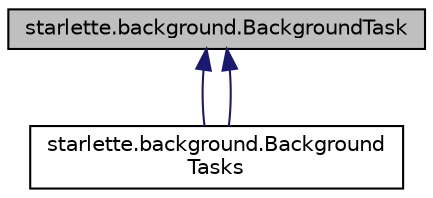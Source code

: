 digraph "starlette.background.BackgroundTask"
{
 // LATEX_PDF_SIZE
  edge [fontname="Helvetica",fontsize="10",labelfontname="Helvetica",labelfontsize="10"];
  node [fontname="Helvetica",fontsize="10",shape=record];
  Node1 [label="starlette.background.BackgroundTask",height=0.2,width=0.4,color="black", fillcolor="grey75", style="filled", fontcolor="black",tooltip=" "];
  Node1 -> Node2 [dir="back",color="midnightblue",fontsize="10",style="solid",fontname="Helvetica"];
  Node2 [label="starlette.background.Background\lTasks",height=0.2,width=0.4,color="black", fillcolor="white", style="filled",URL="$classstarlette_1_1background_1_1BackgroundTasks.html",tooltip=" "];
  Node1 -> Node2 [dir="back",color="midnightblue",fontsize="10",style="solid",fontname="Helvetica"];
}
